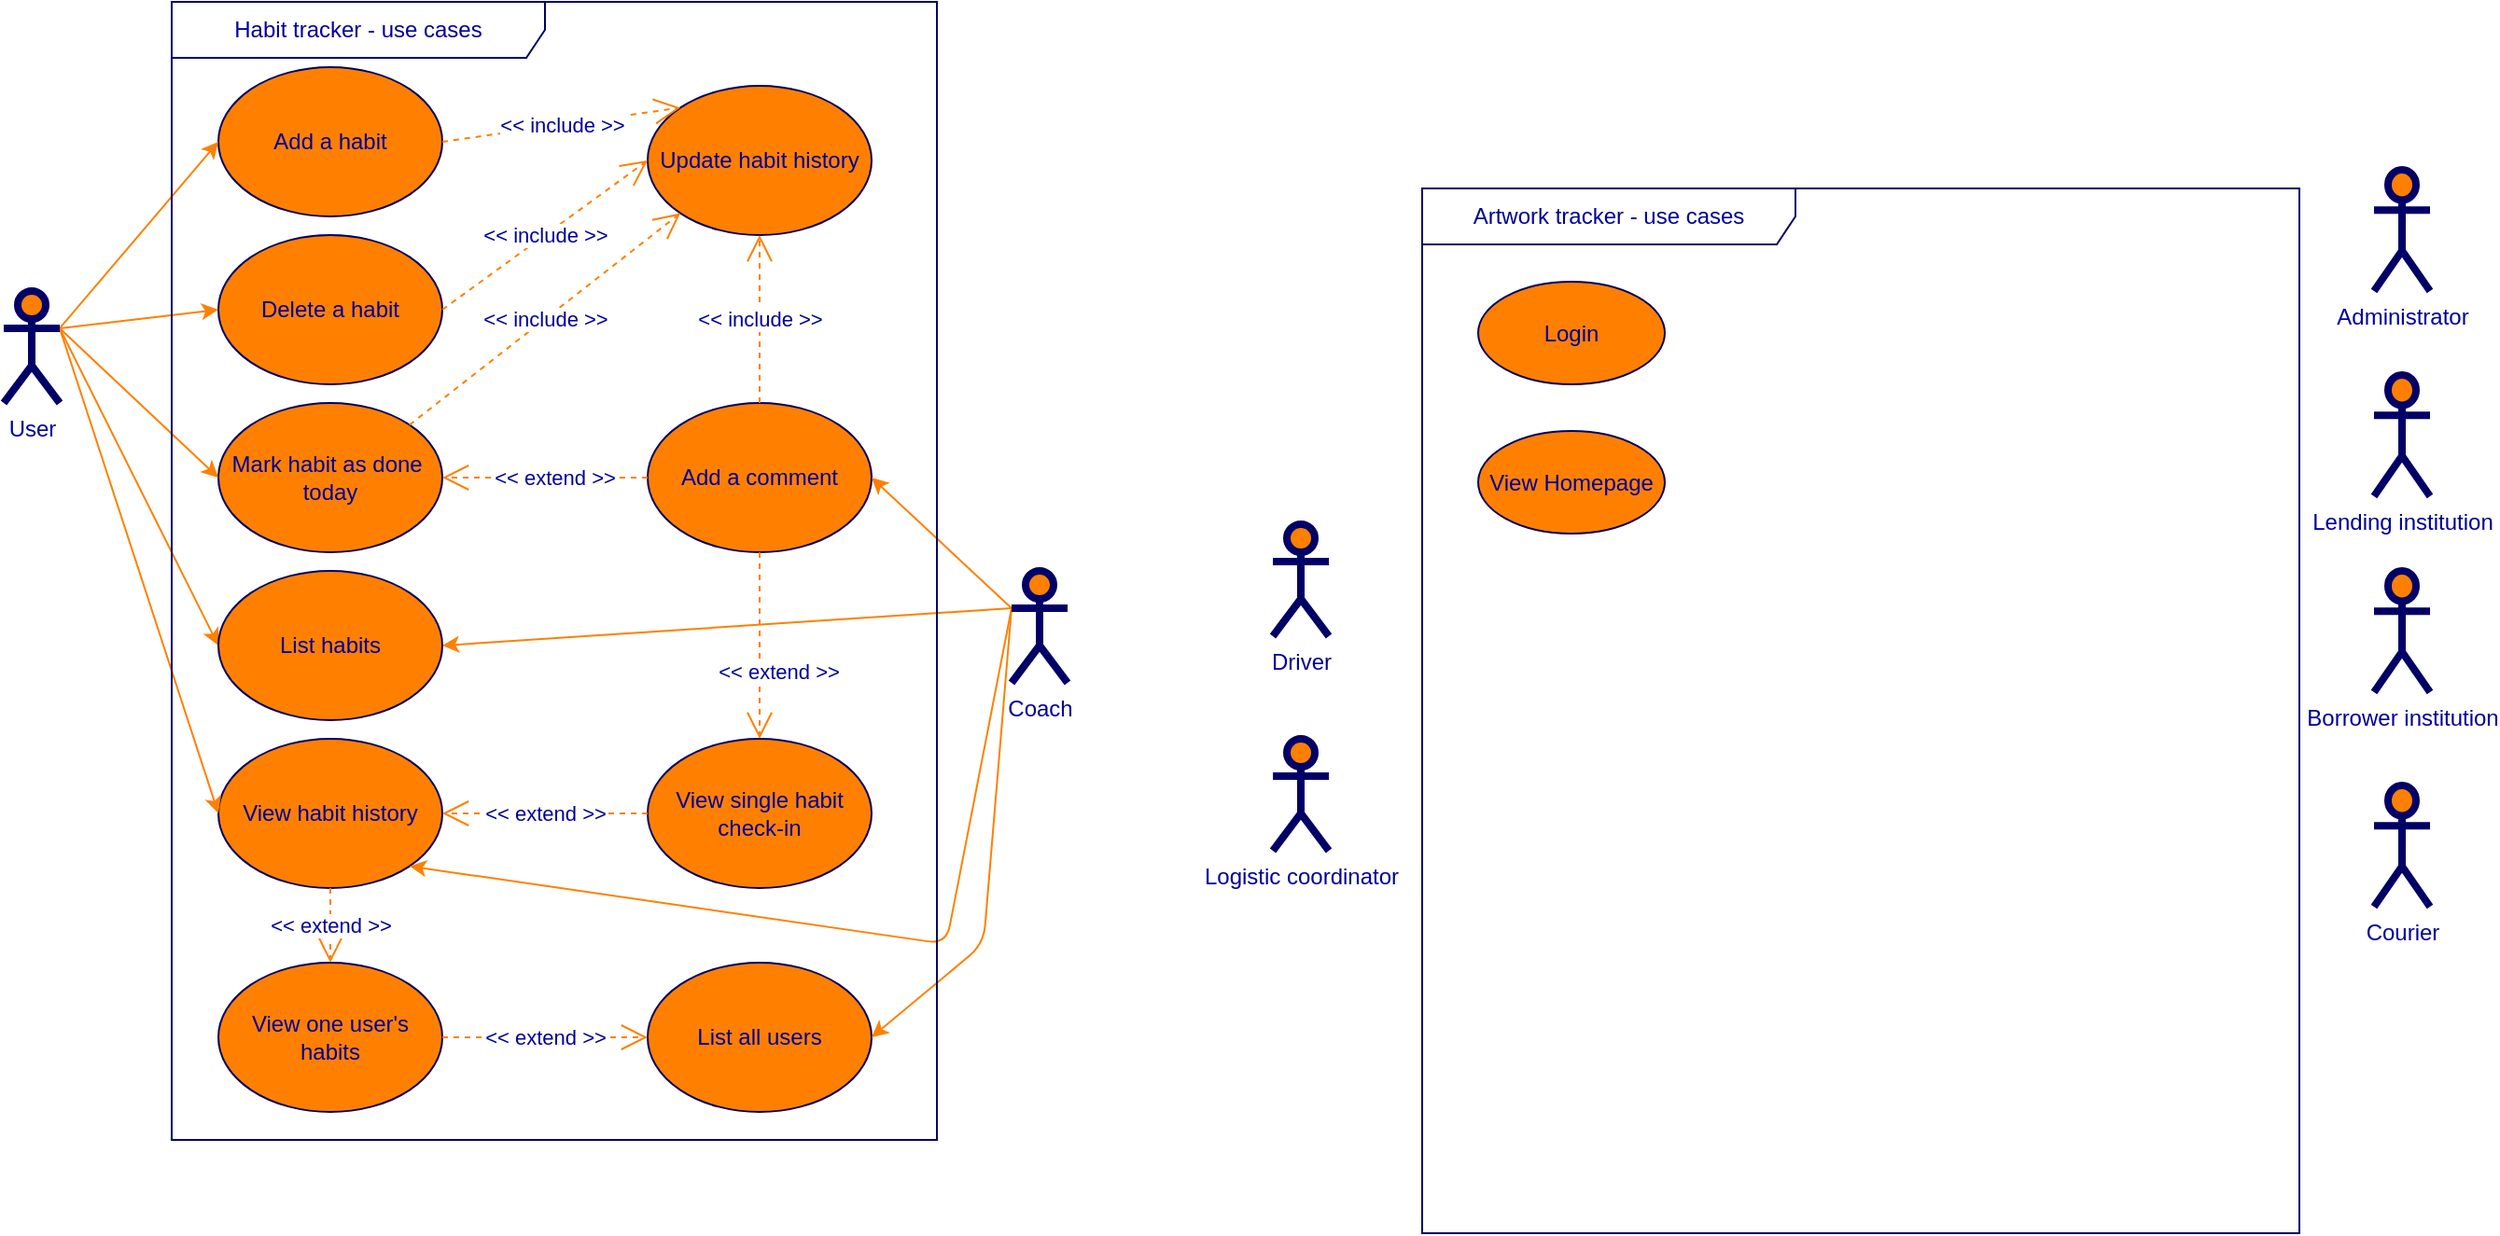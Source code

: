 <mxfile version="20.8.17" type="github">
  <diagram name="Page-1" id="6x6TZbseE-QPOk2Tuv7f">
    <mxGraphModel dx="1050" dy="587" grid="1" gridSize="10" guides="1" tooltips="1" connect="1" arrows="1" fold="1" page="1" pageScale="1" pageWidth="2336" pageHeight="1654" math="0" shadow="0">
      <root>
        <mxCell id="0" />
        <mxCell id="1" parent="0" />
        <mxCell id="Vfu94GZBrMM-B6HO3JxG-1" value="Add a habit" style="ellipse;whiteSpace=wrap;html=1;fillColor=#FF8000;strokeColor=#000066;fontColor=#000099;" parent="1" vertex="1">
          <mxGeometry x="245" y="75" width="120" height="80" as="geometry" />
        </mxCell>
        <mxCell id="Vfu94GZBrMM-B6HO3JxG-2" value="Delete a habit" style="ellipse;whiteSpace=wrap;html=1;fillColor=#FF8000;strokeColor=#000066;fontColor=#000099;" parent="1" vertex="1">
          <mxGeometry x="245" y="165" width="120" height="80" as="geometry" />
        </mxCell>
        <mxCell id="Vfu94GZBrMM-B6HO3JxG-3" value="Mark habit as done&amp;nbsp; today" style="ellipse;whiteSpace=wrap;html=1;fillColor=#FF8000;strokeColor=#000066;fontColor=#000099;" parent="1" vertex="1">
          <mxGeometry x="245" y="255" width="120" height="80" as="geometry" />
        </mxCell>
        <mxCell id="Vfu94GZBrMM-B6HO3JxG-4" value="Add a comment" style="ellipse;whiteSpace=wrap;html=1;fillColor=#FF8000;strokeColor=#000066;fontColor=#000099;" parent="1" vertex="1">
          <mxGeometry x="475" y="255" width="120" height="80" as="geometry" />
        </mxCell>
        <mxCell id="Vfu94GZBrMM-B6HO3JxG-5" value="Update habit history" style="ellipse;whiteSpace=wrap;html=1;fillColor=#FF8000;strokeColor=#000066;fontColor=#000099;" parent="1" vertex="1">
          <mxGeometry x="475" y="85" width="120" height="80" as="geometry" />
        </mxCell>
        <mxCell id="Vfu94GZBrMM-B6HO3JxG-6" value="View habit history" style="ellipse;whiteSpace=wrap;html=1;fillColor=#FF8000;strokeColor=#000066;fontColor=#000099;" parent="1" vertex="1">
          <mxGeometry x="245" y="435" width="120" height="80" as="geometry" />
        </mxCell>
        <mxCell id="Vfu94GZBrMM-B6HO3JxG-7" value="View one user&#39;s habits" style="ellipse;whiteSpace=wrap;html=1;fillColor=#FF8000;strokeColor=#000066;fontColor=#000099;" parent="1" vertex="1">
          <mxGeometry x="245" y="555" width="120" height="80" as="geometry" />
        </mxCell>
        <mxCell id="Vfu94GZBrMM-B6HO3JxG-8" value="View single habit check-in" style="ellipse;whiteSpace=wrap;html=1;fillColor=#FF8000;strokeColor=#000066;fontColor=#000099;" parent="1" vertex="1">
          <mxGeometry x="475" y="435" width="120" height="80" as="geometry" />
        </mxCell>
        <mxCell id="Vfu94GZBrMM-B6HO3JxG-9" value="List all users" style="ellipse;whiteSpace=wrap;html=1;fillColor=#FF8000;strokeColor=#000066;fontColor=#000099;" parent="1" vertex="1">
          <mxGeometry x="475" y="555" width="120" height="80" as="geometry" />
        </mxCell>
        <mxCell id="Vfu94GZBrMM-B6HO3JxG-10" style="html=1;exitX=1;exitY=0.333;exitPerimeter=0;entryX=0;entryY=0.5;jettySize=auto;orthogonalLoop=1;fillColor=#f8cecc;strokeColor=#FF8000;curved=1;fontColor=#000099;" parent="1" source="Vfu94GZBrMM-B6HO3JxG-15" target="Vfu94GZBrMM-B6HO3JxG-1" edge="1">
          <mxGeometry relative="1" as="geometry" />
        </mxCell>
        <mxCell id="Vfu94GZBrMM-B6HO3JxG-11" style="html=1;exitX=1;exitY=0.333;exitPerimeter=0;entryX=0;entryY=0.5;jettySize=auto;orthogonalLoop=1;curved=1;fontColor=#000099;strokeColor=#FF8000;" parent="1" source="Vfu94GZBrMM-B6HO3JxG-15" target="Vfu94GZBrMM-B6HO3JxG-2" edge="1">
          <mxGeometry relative="1" as="geometry" />
        </mxCell>
        <mxCell id="Vfu94GZBrMM-B6HO3JxG-12" style="rounded=0;html=1;exitX=1;exitY=0.333;exitPerimeter=0;entryX=0;entryY=0.5;jettySize=auto;orthogonalLoop=1;fontColor=#000099;strokeColor=#FF8000;" parent="1" source="Vfu94GZBrMM-B6HO3JxG-15" target="Vfu94GZBrMM-B6HO3JxG-26" edge="1">
          <mxGeometry relative="1" as="geometry" />
        </mxCell>
        <mxCell id="Vfu94GZBrMM-B6HO3JxG-13" style="edgeStyle=none;curved=1;html=1;exitX=1;exitY=0.333;exitPerimeter=0;entryX=0;entryY=0.5;jettySize=auto;orthogonalLoop=1;strokeColor=#FF8000;fontColor=#000099;" parent="1" source="Vfu94GZBrMM-B6HO3JxG-15" target="Vfu94GZBrMM-B6HO3JxG-3" edge="1">
          <mxGeometry relative="1" as="geometry" />
        </mxCell>
        <mxCell id="Vfu94GZBrMM-B6HO3JxG-14" style="edgeStyle=none;curved=1;html=1;exitX=1;exitY=0.333;exitPerimeter=0;jettySize=auto;orthogonalLoop=1;strokeColor=#FF8000;entryX=0;entryY=0.5;fontColor=#000099;" parent="1" source="Vfu94GZBrMM-B6HO3JxG-15" target="Vfu94GZBrMM-B6HO3JxG-6" edge="1">
          <mxGeometry relative="1" as="geometry" />
        </mxCell>
        <mxCell id="Vfu94GZBrMM-B6HO3JxG-15" value="User" style="shape=umlActor;verticalLabelPosition=bottom;labelBackgroundColor=#ffffff;verticalAlign=top;html=1;strokeWidth=4;fillColor=#FF8000;strokeColor=#000066;fontColor=#000099;" parent="1" vertex="1">
          <mxGeometry x="130" y="195" width="30" height="60" as="geometry" />
        </mxCell>
        <mxCell id="Vfu94GZBrMM-B6HO3JxG-16" style="rounded=0;html=1;exitX=0;exitY=0.333;exitPerimeter=0;entryX=1;entryY=0.5;jettySize=auto;orthogonalLoop=1;fontColor=#000099;strokeColor=#FF8000;" parent="1" source="Vfu94GZBrMM-B6HO3JxG-20" target="Vfu94GZBrMM-B6HO3JxG-4" edge="1">
          <mxGeometry relative="1" as="geometry" />
        </mxCell>
        <mxCell id="Vfu94GZBrMM-B6HO3JxG-17" style="edgeStyle=none;curved=1;html=1;exitX=0;exitY=0.333;exitPerimeter=0;entryX=1;entryY=0.5;jettySize=auto;orthogonalLoop=1;strokeColor=#FF8000;fontColor=#000099;" parent="1" source="Vfu94GZBrMM-B6HO3JxG-20" target="Vfu94GZBrMM-B6HO3JxG-26" edge="1">
          <mxGeometry relative="1" as="geometry" />
        </mxCell>
        <mxCell id="Vfu94GZBrMM-B6HO3JxG-18" style="edgeStyle=none;html=1;exitX=0;exitY=0.333;exitPerimeter=0;entryX=1;entryY=1;jettySize=auto;orthogonalLoop=1;strokeColor=#FF8000;rounded=1;fontColor=#000099;" parent="1" source="Vfu94GZBrMM-B6HO3JxG-20" target="Vfu94GZBrMM-B6HO3JxG-6" edge="1">
          <mxGeometry relative="1" as="geometry">
            <Array as="points">
              <mxPoint x="635" y="545" />
            </Array>
          </mxGeometry>
        </mxCell>
        <mxCell id="Vfu94GZBrMM-B6HO3JxG-19" style="edgeStyle=none;rounded=1;html=1;exitX=0;exitY=0.333;exitPerimeter=0;entryX=1;entryY=0.5;jettySize=auto;orthogonalLoop=1;strokeColor=#FF8000;fontSize=14;fontColor=#000099;" parent="1" source="Vfu94GZBrMM-B6HO3JxG-20" target="Vfu94GZBrMM-B6HO3JxG-9" edge="1">
          <mxGeometry relative="1" as="geometry">
            <Array as="points">
              <mxPoint x="655" y="545" />
            </Array>
          </mxGeometry>
        </mxCell>
        <mxCell id="Vfu94GZBrMM-B6HO3JxG-20" value="Coach" style="shape=umlActor;verticalLabelPosition=bottom;labelBackgroundColor=#ffffff;verticalAlign=top;html=1;strokeWidth=4;fillColor=#FF8000;strokeColor=#000066;fontColor=#000099;" parent="1" vertex="1">
          <mxGeometry x="670" y="345" width="30" height="60" as="geometry" />
        </mxCell>
        <mxCell id="Vfu94GZBrMM-B6HO3JxG-21" value="&amp;lt;&amp;lt; extend &amp;gt;&amp;gt;" style="endArrow=open;endSize=12;dashed=1;html=1;exitX=0;exitY=0.5;entryX=1;entryY=0.5;fontColor=#000099;strokeColor=#FF8000;" parent="1" source="Vfu94GZBrMM-B6HO3JxG-8" target="Vfu94GZBrMM-B6HO3JxG-6" edge="1">
          <mxGeometry width="160" relative="1" as="geometry">
            <mxPoint x="495.333" y="305.333" as="sourcePoint" />
            <mxPoint x="375.333" y="305.333" as="targetPoint" />
          </mxGeometry>
        </mxCell>
        <mxCell id="Vfu94GZBrMM-B6HO3JxG-22" value="Habit tracker - use cases" style="shape=umlFrame;whiteSpace=wrap;html=1;strokeWidth=1;fillColor=none;width=200;height=30;fontColor=#000099;strokeColor=#000066;" parent="1" vertex="1">
          <mxGeometry x="220" y="40" width="410" height="610" as="geometry" />
        </mxCell>
        <mxCell id="Vfu94GZBrMM-B6HO3JxG-23" value="&amp;lt;&amp;lt; include &amp;gt;&amp;gt;" style="endArrow=open;endSize=12;dashed=1;html=1;exitX=1;exitY=0;entryX=0;entryY=1;fontColor=#000099;strokeColor=#FF8000;" parent="1" source="Vfu94GZBrMM-B6HO3JxG-3" target="Vfu94GZBrMM-B6HO3JxG-5" edge="1">
          <mxGeometry width="160" relative="1" as="geometry">
            <mxPoint x="495" y="395" as="sourcePoint" />
            <mxPoint x="485" y="125" as="targetPoint" />
          </mxGeometry>
        </mxCell>
        <mxCell id="Vfu94GZBrMM-B6HO3JxG-24" value="&amp;lt;&amp;lt; extend &amp;gt;&amp;gt;" style="endArrow=open;endSize=12;dashed=1;html=1;exitX=0.5;exitY=1;entryX=0.5;entryY=0;fontColor=#000099;strokeColor=#FF8000;" parent="1" source="Vfu94GZBrMM-B6HO3JxG-4" target="Vfu94GZBrMM-B6HO3JxG-8" edge="1">
          <mxGeometry x="0.273" y="10" width="160" relative="1" as="geometry">
            <mxPoint x="555" y="225" as="sourcePoint" />
            <mxPoint x="555" y="175" as="targetPoint" />
            <mxPoint as="offset" />
          </mxGeometry>
        </mxCell>
        <mxCell id="Vfu94GZBrMM-B6HO3JxG-25" value="&amp;lt;&amp;lt; extend &amp;gt;&amp;gt;" style="endArrow=open;endSize=12;dashed=1;html=1;entryX=1;entryY=0.5;exitX=0;exitY=0.5;fontColor=#000099;strokeColor=#FF8000;" parent="1" source="Vfu94GZBrMM-B6HO3JxG-4" target="Vfu94GZBrMM-B6HO3JxG-3" edge="1">
          <mxGeometry x="-0.091" width="160" relative="1" as="geometry">
            <mxPoint x="425" y="335" as="sourcePoint" />
            <mxPoint x="555" y="355" as="targetPoint" />
            <mxPoint as="offset" />
          </mxGeometry>
        </mxCell>
        <mxCell id="Vfu94GZBrMM-B6HO3JxG-26" value="List habits" style="ellipse;whiteSpace=wrap;html=1;fillColor=#FF8000;strokeColor=#000066;fontColor=#000099;" parent="1" vertex="1">
          <mxGeometry x="245" y="345" width="120" height="80" as="geometry" />
        </mxCell>
        <mxCell id="Vfu94GZBrMM-B6HO3JxG-27" value="&amp;lt;&amp;lt; include &amp;gt;&amp;gt;" style="endArrow=open;endSize=12;dashed=1;html=1;exitX=1;exitY=0.5;entryX=0;entryY=0.5;fontColor=#000099;strokeColor=#FF8000;" parent="1" source="Vfu94GZBrMM-B6HO3JxG-2" target="Vfu94GZBrMM-B6HO3JxG-5" edge="1">
          <mxGeometry width="160" relative="1" as="geometry">
            <mxPoint x="357" y="277" as="sourcePoint" />
            <mxPoint x="513" y="163" as="targetPoint" />
          </mxGeometry>
        </mxCell>
        <mxCell id="Vfu94GZBrMM-B6HO3JxG-28" value="&amp;lt;&amp;lt; include &amp;gt;&amp;gt;" style="endArrow=open;endSize=12;dashed=1;html=1;exitX=1;exitY=0.5;entryX=0;entryY=0;fontColor=#000099;strokeColor=#FF8000;" parent="1" source="Vfu94GZBrMM-B6HO3JxG-1" target="Vfu94GZBrMM-B6HO3JxG-5" edge="1">
          <mxGeometry width="160" relative="1" as="geometry">
            <mxPoint x="375" y="215" as="sourcePoint" />
            <mxPoint x="495" y="135" as="targetPoint" />
          </mxGeometry>
        </mxCell>
        <mxCell id="Vfu94GZBrMM-B6HO3JxG-29" value="&amp;lt;&amp;lt; include &amp;gt;&amp;gt;" style="endArrow=open;endSize=12;dashed=1;html=1;exitX=0.5;exitY=0;entryX=0.5;entryY=1;fontColor=#000099;strokeColor=#FF8000;" parent="1" source="Vfu94GZBrMM-B6HO3JxG-4" target="Vfu94GZBrMM-B6HO3JxG-5" edge="1">
          <mxGeometry width="160" relative="1" as="geometry">
            <mxPoint x="357" y="277" as="sourcePoint" />
            <mxPoint x="503" y="163" as="targetPoint" />
          </mxGeometry>
        </mxCell>
        <mxCell id="Vfu94GZBrMM-B6HO3JxG-30" value="&amp;lt;&amp;lt; extend &amp;gt;&amp;gt;" style="endArrow=open;endSize=12;dashed=1;html=1;exitX=1;exitY=0.5;entryX=0;entryY=0.5;fontColor=#000099;strokeColor=#FF8000;" parent="1" source="Vfu94GZBrMM-B6HO3JxG-7" target="Vfu94GZBrMM-B6HO3JxG-9" edge="1">
          <mxGeometry width="160" relative="1" as="geometry">
            <mxPoint x="485" y="485" as="sourcePoint" />
            <mxPoint x="375" y="485" as="targetPoint" />
          </mxGeometry>
        </mxCell>
        <mxCell id="Vfu94GZBrMM-B6HO3JxG-31" value="&amp;lt;&amp;lt; extend &amp;gt;&amp;gt;" style="endArrow=open;endSize=12;dashed=1;html=1;exitX=0.5;exitY=1;entryX=0.5;entryY=0;fontColor=#000099;strokeColor=#FF8000;" parent="1" source="Vfu94GZBrMM-B6HO3JxG-6" target="Vfu94GZBrMM-B6HO3JxG-7" edge="1">
          <mxGeometry width="160" relative="1" as="geometry">
            <mxPoint x="375" y="605" as="sourcePoint" />
            <mxPoint x="425" y="565" as="targetPoint" />
          </mxGeometry>
        </mxCell>
        <mxCell id="aFN2-VFNgICGjjfd_nI_-1" value="Artwork&amp;nbsp;tracker - use cases" style="shape=umlFrame;whiteSpace=wrap;html=1;strokeWidth=1;fillColor=none;width=200;height=30;fontColor=#000099;strokeColor=#000066;" vertex="1" parent="1">
          <mxGeometry x="890" y="140" width="470" height="560" as="geometry" />
        </mxCell>
        <mxCell id="aFN2-VFNgICGjjfd_nI_-2" value="Driver" style="shape=umlActor;verticalLabelPosition=bottom;labelBackgroundColor=#ffffff;verticalAlign=top;html=1;strokeWidth=4;fillColor=#FF8000;strokeColor=#000066;fontColor=#000099;" vertex="1" parent="1">
          <mxGeometry x="810" y="320" width="30" height="60" as="geometry" />
        </mxCell>
        <mxCell id="aFN2-VFNgICGjjfd_nI_-3" value="Administrator" style="shape=umlActor;verticalLabelPosition=bottom;labelBackgroundColor=#ffffff;verticalAlign=top;html=1;strokeWidth=4;fillColor=#FF8000;strokeColor=#000066;fontColor=#000099;" vertex="1" parent="1">
          <mxGeometry x="1400" y="130" width="30" height="65" as="geometry" />
        </mxCell>
        <mxCell id="aFN2-VFNgICGjjfd_nI_-5" value="Lending institution" style="shape=umlActor;verticalLabelPosition=bottom;labelBackgroundColor=#ffffff;verticalAlign=top;html=1;strokeWidth=4;fillColor=#FF8000;strokeColor=#000066;fontColor=#000099;" vertex="1" parent="1">
          <mxGeometry x="1400" y="240" width="30" height="65" as="geometry" />
        </mxCell>
        <mxCell id="aFN2-VFNgICGjjfd_nI_-6" value="Borrower institution" style="shape=umlActor;verticalLabelPosition=bottom;labelBackgroundColor=#ffffff;verticalAlign=top;html=1;strokeWidth=4;fillColor=#FF8000;strokeColor=#000066;fontColor=#000099;" vertex="1" parent="1">
          <mxGeometry x="1400" y="345" width="30" height="65" as="geometry" />
        </mxCell>
        <mxCell id="aFN2-VFNgICGjjfd_nI_-7" value="Courier" style="shape=umlActor;verticalLabelPosition=bottom;labelBackgroundColor=#ffffff;verticalAlign=top;html=1;strokeWidth=4;fillColor=#FF8000;strokeColor=#000066;fontColor=#000099;" vertex="1" parent="1">
          <mxGeometry x="1400" y="460" width="30" height="65" as="geometry" />
        </mxCell>
        <mxCell id="aFN2-VFNgICGjjfd_nI_-8" value="Logistic coordinator" style="shape=umlActor;verticalLabelPosition=bottom;labelBackgroundColor=#ffffff;verticalAlign=top;html=1;strokeWidth=4;fillColor=#FF8000;strokeColor=#000066;fontColor=#000099;" vertex="1" parent="1">
          <mxGeometry x="810" y="435" width="30" height="60" as="geometry" />
        </mxCell>
        <mxCell id="aFN2-VFNgICGjjfd_nI_-9" value="Login" style="ellipse;whiteSpace=wrap;html=1;fillColor=#FF8000;strokeColor=#000066;fontColor=#000099;" vertex="1" parent="1">
          <mxGeometry x="920" y="190" width="100" height="55" as="geometry" />
        </mxCell>
        <mxCell id="aFN2-VFNgICGjjfd_nI_-10" value="View&amp;nbsp;Homepage" style="ellipse;whiteSpace=wrap;html=1;fillColor=#FF8000;strokeColor=#000066;fontColor=#000099;" vertex="1" parent="1">
          <mxGeometry x="920" y="270" width="100" height="55" as="geometry" />
        </mxCell>
      </root>
    </mxGraphModel>
  </diagram>
</mxfile>

